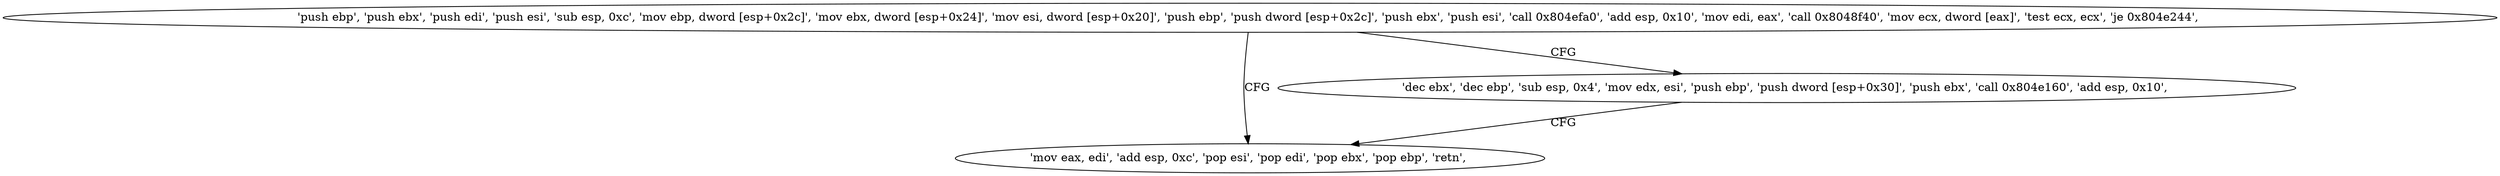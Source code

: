 digraph "func" {
"134537728" [label = "'push ebp', 'push ebx', 'push edi', 'push esi', 'sub esp, 0xc', 'mov ebp, dword [esp+0x2c]', 'mov ebx, dword [esp+0x24]', 'mov esi, dword [esp+0x20]', 'push ebp', 'push dword [esp+0x2c]', 'push ebx', 'push esi', 'call 0x804efa0', 'add esp, 0x10', 'mov edi, eax', 'call 0x8048f40', 'mov ecx, dword [eax]', 'test ecx, ecx', 'je 0x804e244', " ]
"134537796" [label = "'mov eax, edi', 'add esp, 0xc', 'pop esi', 'pop edi', 'pop ebx', 'pop ebp', 'retn', " ]
"134537775" [label = "'dec ebx', 'dec ebp', 'sub esp, 0x4', 'mov edx, esi', 'push ebp', 'push dword [esp+0x30]', 'push ebx', 'call 0x804e160', 'add esp, 0x10', " ]
"134537728" -> "134537796" [ label = "CFG" ]
"134537728" -> "134537775" [ label = "CFG" ]
"134537775" -> "134537796" [ label = "CFG" ]
}
